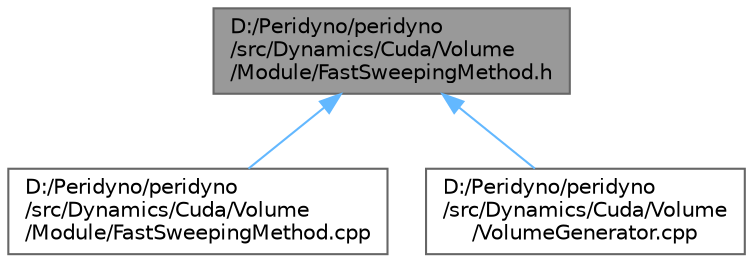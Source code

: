 digraph "D:/Peridyno/peridyno/src/Dynamics/Cuda/Volume/Module/FastSweepingMethod.h"
{
 // LATEX_PDF_SIZE
  bgcolor="transparent";
  edge [fontname=Helvetica,fontsize=10,labelfontname=Helvetica,labelfontsize=10];
  node [fontname=Helvetica,fontsize=10,shape=box,height=0.2,width=0.4];
  Node1 [id="Node000001",label="D:/Peridyno/peridyno\l/src/Dynamics/Cuda/Volume\l/Module/FastSweepingMethod.h",height=0.2,width=0.4,color="gray40", fillcolor="grey60", style="filled", fontcolor="black",tooltip=" "];
  Node1 -> Node2 [id="edge1_Node000001_Node000002",dir="back",color="steelblue1",style="solid",tooltip=" "];
  Node2 [id="Node000002",label="D:/Peridyno/peridyno\l/src/Dynamics/Cuda/Volume\l/Module/FastSweepingMethod.cpp",height=0.2,width=0.4,color="grey40", fillcolor="white", style="filled",URL="$_fast_sweeping_method_8cpp.html",tooltip=" "];
  Node1 -> Node3 [id="edge2_Node000001_Node000003",dir="back",color="steelblue1",style="solid",tooltip=" "];
  Node3 [id="Node000003",label="D:/Peridyno/peridyno\l/src/Dynamics/Cuda/Volume\l/VolumeGenerator.cpp",height=0.2,width=0.4,color="grey40", fillcolor="white", style="filled",URL="$_volume_generator_8cpp.html",tooltip=" "];
}
